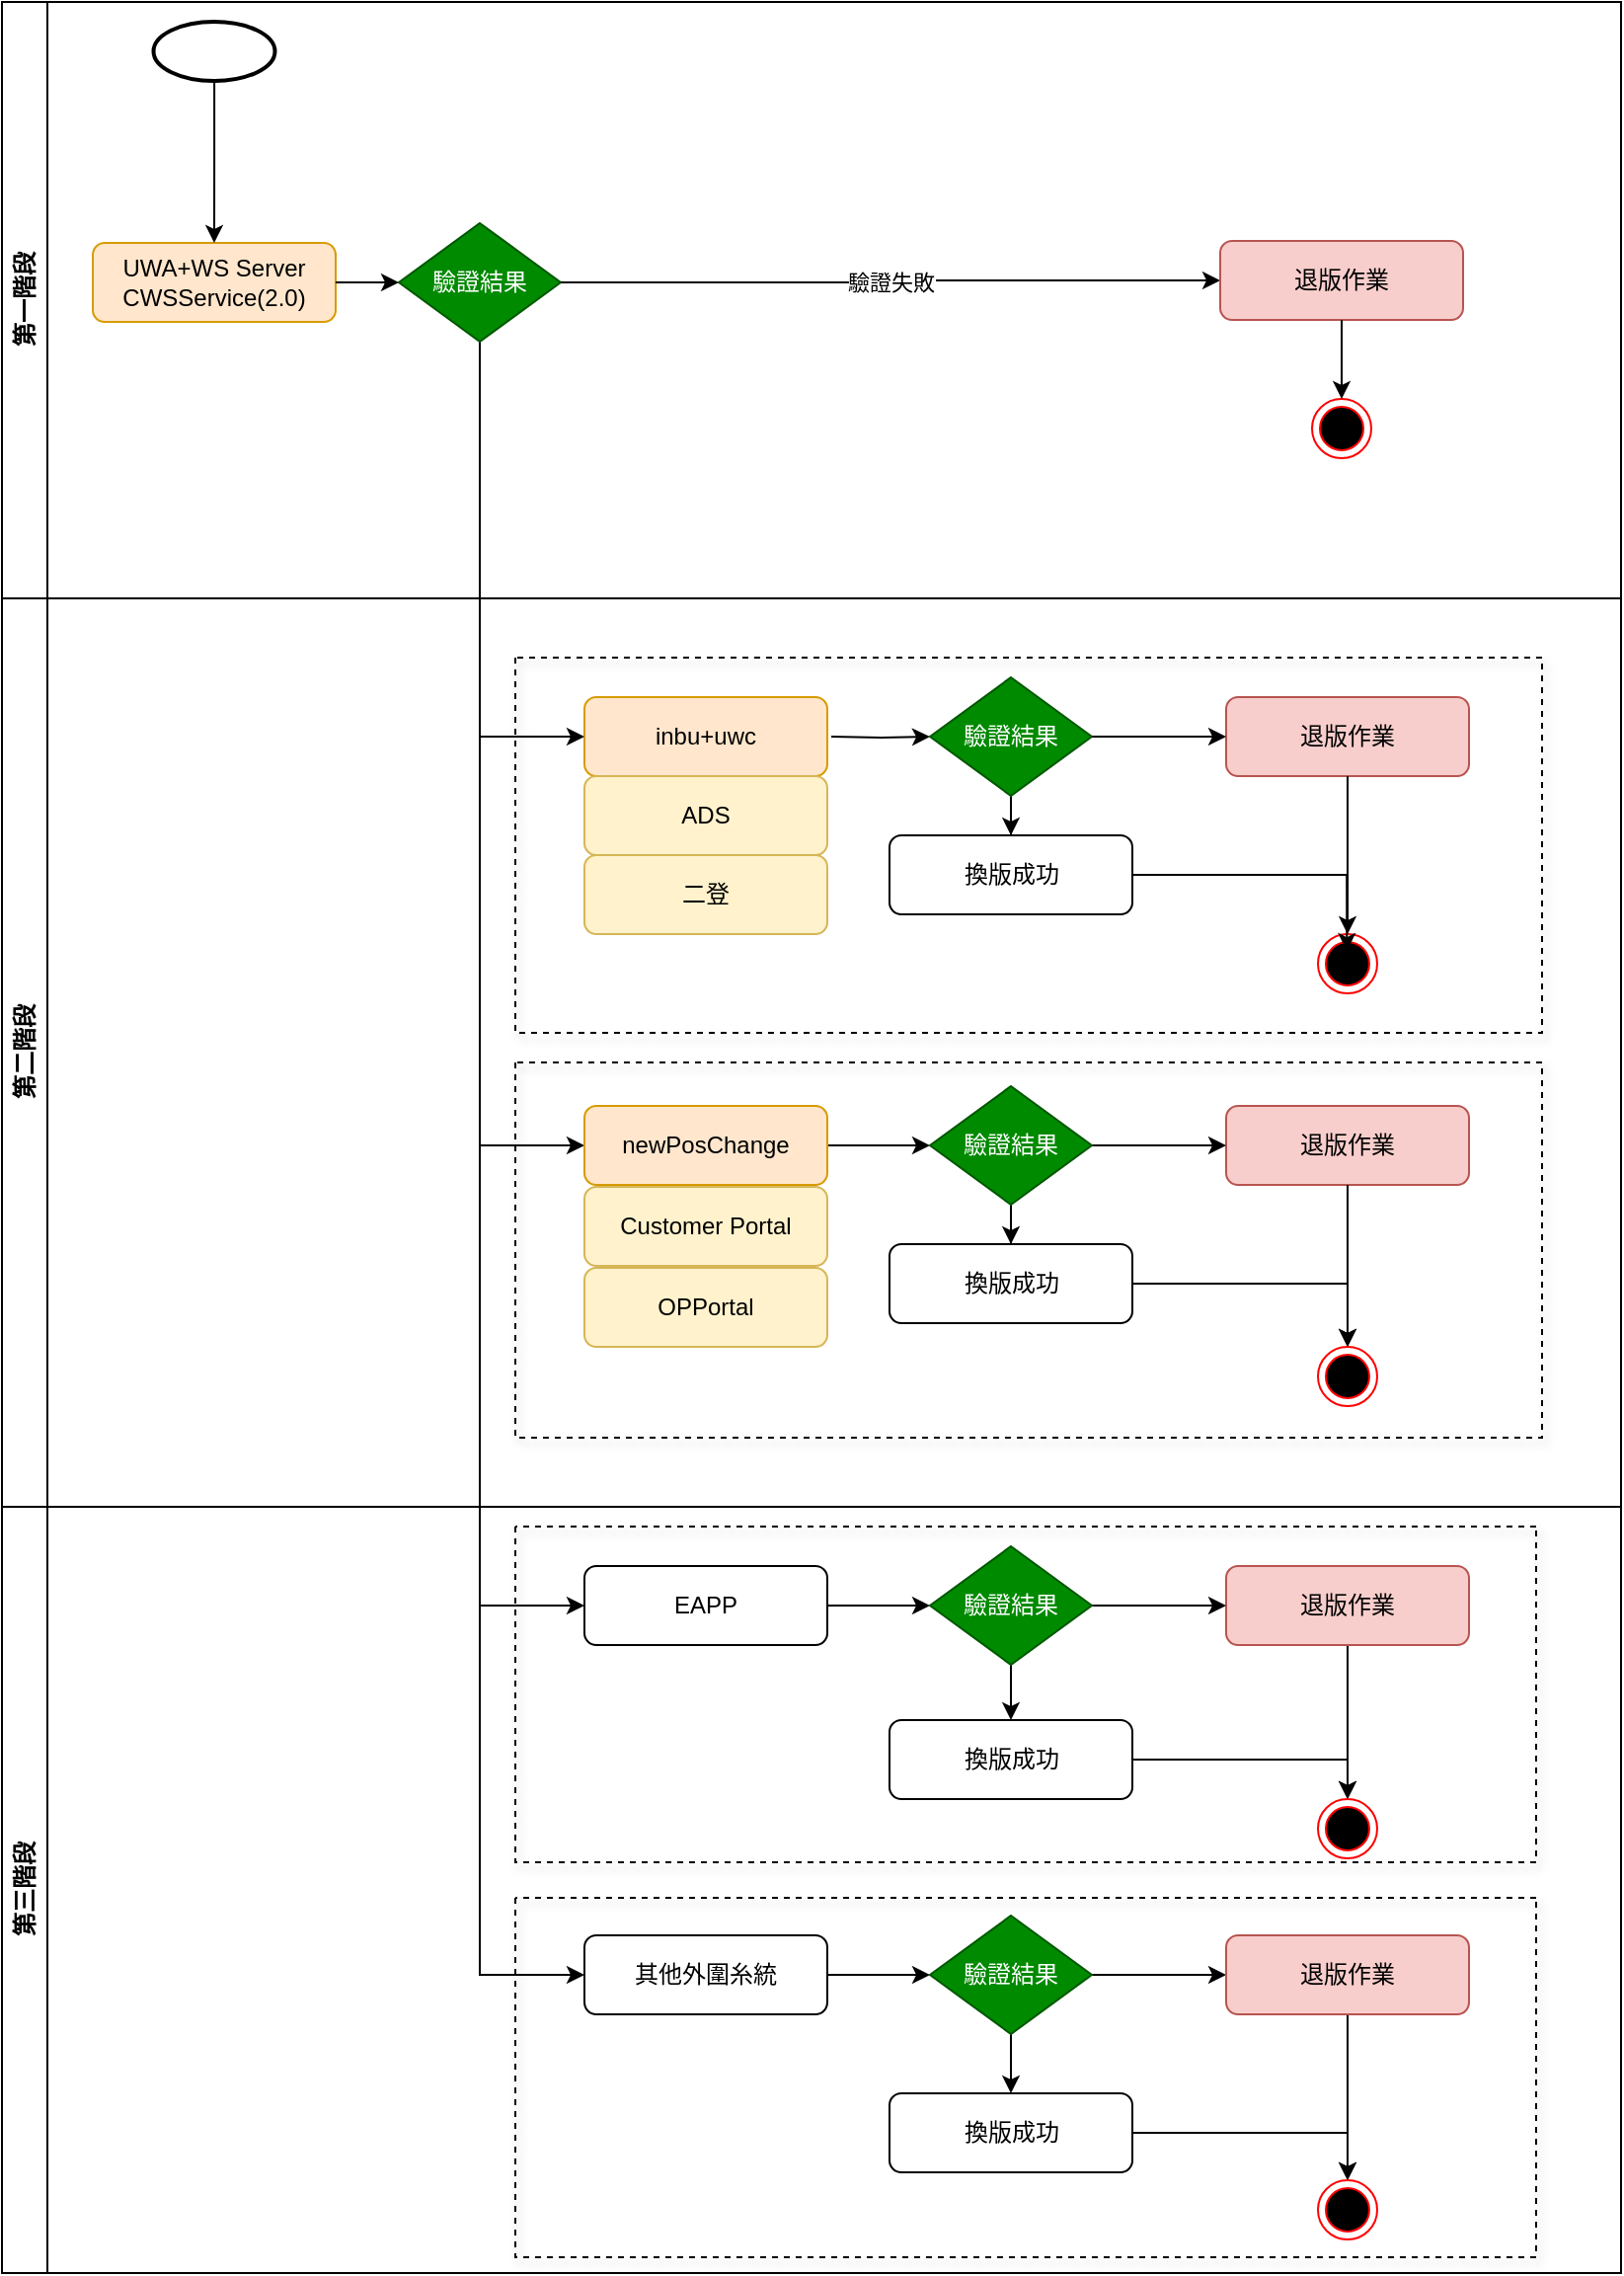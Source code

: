 <mxfile version="24.9.1">
  <diagram id="C5RBs43oDa-KdzZeNtuy" name="Page-1">
    <mxGraphModel dx="1593" dy="853" grid="1" gridSize="10" guides="1" tooltips="1" connect="1" arrows="1" fold="1" page="1" pageScale="1" pageWidth="827" pageHeight="1169" math="0" shadow="0">
      <root>
        <mxCell id="WIyWlLk6GJQsqaUBKTNV-0" />
        <mxCell id="WIyWlLk6GJQsqaUBKTNV-1" parent="WIyWlLk6GJQsqaUBKTNV-0" />
        <mxCell id="SWPrqackAz6YK81M5vLL-109" value="UWA+WS Server&lt;div&gt;CWSService(2.0)&lt;/div&gt;" style="rounded=1;whiteSpace=wrap;html=1;fontSize=12;glass=0;strokeWidth=1;shadow=0;fillColor=#ffe6cc;strokeColor=#d79b00;" vertex="1" parent="WIyWlLk6GJQsqaUBKTNV-1">
          <mxGeometry x="49.0" y="132" width="123.0" height="40" as="geometry" />
        </mxCell>
        <mxCell id="SWPrqackAz6YK81M5vLL-110" style="edgeStyle=orthogonalEdgeStyle;rounded=0;orthogonalLoop=1;jettySize=auto;html=1;entryX=0.5;entryY=0;entryDx=0;entryDy=0;" edge="1" parent="WIyWlLk6GJQsqaUBKTNV-1" source="SWPrqackAz6YK81M5vLL-111" target="SWPrqackAz6YK81M5vLL-109">
          <mxGeometry relative="1" as="geometry" />
        </mxCell>
        <mxCell id="SWPrqackAz6YK81M5vLL-115" style="edgeStyle=orthogonalEdgeStyle;rounded=0;orthogonalLoop=1;jettySize=auto;html=1;entryX=0;entryY=0.5;entryDx=0;entryDy=0;exitX=0.5;exitY=1;exitDx=0;exitDy=0;" edge="1" parent="WIyWlLk6GJQsqaUBKTNV-1" source="SWPrqackAz6YK81M5vLL-123" target="SWPrqackAz6YK81M5vLL-120">
          <mxGeometry relative="1" as="geometry" />
        </mxCell>
        <mxCell id="SWPrqackAz6YK81M5vLL-116" style="edgeStyle=orthogonalEdgeStyle;rounded=0;orthogonalLoop=1;jettySize=auto;html=1;entryX=0;entryY=0.5;entryDx=0;entryDy=0;exitX=0.5;exitY=1;exitDx=0;exitDy=0;" edge="1" parent="WIyWlLk6GJQsqaUBKTNV-1" source="SWPrqackAz6YK81M5vLL-123" target="SWPrqackAz6YK81M5vLL-121">
          <mxGeometry relative="1" as="geometry" />
        </mxCell>
        <mxCell id="SWPrqackAz6YK81M5vLL-117" style="edgeStyle=orthogonalEdgeStyle;rounded=0;orthogonalLoop=1;jettySize=auto;html=1;entryX=0;entryY=0.5;entryDx=0;entryDy=0;exitX=0.5;exitY=1;exitDx=0;exitDy=0;" edge="1" parent="WIyWlLk6GJQsqaUBKTNV-1" source="SWPrqackAz6YK81M5vLL-123" target="SWPrqackAz6YK81M5vLL-122">
          <mxGeometry relative="1" as="geometry" />
        </mxCell>
        <mxCell id="SWPrqackAz6YK81M5vLL-118" value="inbu+uwc" style="rounded=1;whiteSpace=wrap;html=1;fontSize=12;glass=0;strokeWidth=1;shadow=0;fillColor=#ffe6cc;strokeColor=#d79b00;" vertex="1" parent="WIyWlLk6GJQsqaUBKTNV-1">
          <mxGeometry x="298.0" y="362" width="123.0" height="40" as="geometry" />
        </mxCell>
        <mxCell id="SWPrqackAz6YK81M5vLL-119" style="rounded=0;orthogonalLoop=1;jettySize=auto;html=1;entryX=0;entryY=0.5;entryDx=0;entryDy=0;edgeStyle=orthogonalEdgeStyle;exitX=0.5;exitY=1;exitDx=0;exitDy=0;" edge="1" parent="WIyWlLk6GJQsqaUBKTNV-1" source="SWPrqackAz6YK81M5vLL-123" target="SWPrqackAz6YK81M5vLL-118">
          <mxGeometry relative="1" as="geometry" />
        </mxCell>
        <mxCell id="SWPrqackAz6YK81M5vLL-152" style="edgeStyle=orthogonalEdgeStyle;rounded=0;orthogonalLoop=1;jettySize=auto;html=1;entryX=0;entryY=0.5;entryDx=0;entryDy=0;" edge="1" parent="WIyWlLk6GJQsqaUBKTNV-1" source="SWPrqackAz6YK81M5vLL-120" target="SWPrqackAz6YK81M5vLL-150">
          <mxGeometry relative="1" as="geometry" />
        </mxCell>
        <mxCell id="SWPrqackAz6YK81M5vLL-120" value="newPosChange" style="rounded=1;whiteSpace=wrap;html=1;fontSize=12;glass=0;strokeWidth=1;shadow=0;fillColor=#ffe6cc;strokeColor=#d79b00;" vertex="1" parent="WIyWlLk6GJQsqaUBKTNV-1">
          <mxGeometry x="298.0" y="569" width="123.0" height="40" as="geometry" />
        </mxCell>
        <mxCell id="SWPrqackAz6YK81M5vLL-203" style="edgeStyle=orthogonalEdgeStyle;rounded=0;orthogonalLoop=1;jettySize=auto;html=1;entryX=0;entryY=0.5;entryDx=0;entryDy=0;" edge="1" parent="WIyWlLk6GJQsqaUBKTNV-1" source="SWPrqackAz6YK81M5vLL-121" target="SWPrqackAz6YK81M5vLL-199">
          <mxGeometry relative="1" as="geometry" />
        </mxCell>
        <mxCell id="SWPrqackAz6YK81M5vLL-121" value="EAPP" style="rounded=1;whiteSpace=wrap;html=1;fontSize=12;glass=0;strokeWidth=1;shadow=0;" vertex="1" parent="WIyWlLk6GJQsqaUBKTNV-1">
          <mxGeometry x="298.0" y="802" width="123.0" height="40" as="geometry" />
        </mxCell>
        <mxCell id="SWPrqackAz6YK81M5vLL-123" value="驗證結果" style="rhombus;whiteSpace=wrap;html=1;fillColor=#008a00;fontColor=#ffffff;strokeColor=#005700;" vertex="1" parent="WIyWlLk6GJQsqaUBKTNV-1">
          <mxGeometry x="204" y="122" width="82" height="60" as="geometry" />
        </mxCell>
        <mxCell id="SWPrqackAz6YK81M5vLL-127" value="驗證失敗" style="edgeStyle=orthogonalEdgeStyle;rounded=0;orthogonalLoop=1;jettySize=auto;html=1;entryX=0;entryY=0.5;entryDx=0;entryDy=0;" edge="1" parent="WIyWlLk6GJQsqaUBKTNV-1" source="SWPrqackAz6YK81M5vLL-123" target="SWPrqackAz6YK81M5vLL-124">
          <mxGeometry relative="1" as="geometry" />
        </mxCell>
        <mxCell id="SWPrqackAz6YK81M5vLL-228" value="" style="edgeStyle=orthogonalEdgeStyle;rounded=0;orthogonalLoop=1;jettySize=auto;html=1;" edge="1" parent="WIyWlLk6GJQsqaUBKTNV-1" source="SWPrqackAz6YK81M5vLL-128" target="SWPrqackAz6YK81M5vLL-129">
          <mxGeometry relative="1" as="geometry" />
        </mxCell>
        <mxCell id="SWPrqackAz6YK81M5vLL-128" value="&lt;span style=&quot;text-align: left;&quot;&gt;Customer Portal&lt;/span&gt;" style="rounded=1;whiteSpace=wrap;html=1;fontSize=12;glass=0;strokeWidth=1;shadow=0;fillColor=#fff2cc;strokeColor=#d6b656;" vertex="1" parent="WIyWlLk6GJQsqaUBKTNV-1">
          <mxGeometry x="298.0" y="610" width="123.0" height="40" as="geometry" />
        </mxCell>
        <mxCell id="SWPrqackAz6YK81M5vLL-137" style="edgeStyle=orthogonalEdgeStyle;rounded=0;orthogonalLoop=1;jettySize=auto;html=1;" edge="1" parent="WIyWlLk6GJQsqaUBKTNV-1" target="SWPrqackAz6YK81M5vLL-136">
          <mxGeometry relative="1" as="geometry">
            <mxPoint x="423" y="382" as="sourcePoint" />
          </mxGeometry>
        </mxCell>
        <mxCell id="SWPrqackAz6YK81M5vLL-141" style="rounded=0;orthogonalLoop=1;jettySize=auto;html=1;elbow=vertical;entryX=0;entryY=0.5;entryDx=0;entryDy=0;exitX=1;exitY=0.5;exitDx=0;exitDy=0;" edge="1" parent="WIyWlLk6GJQsqaUBKTNV-1" source="SWPrqackAz6YK81M5vLL-109" target="SWPrqackAz6YK81M5vLL-123">
          <mxGeometry relative="1" as="geometry" />
        </mxCell>
        <mxCell id="SWPrqackAz6YK81M5vLL-145" value="第一階段" style="swimlane;horizontal=0;whiteSpace=wrap;html=1;" vertex="1" parent="WIyWlLk6GJQsqaUBKTNV-1">
          <mxGeometry x="3" y="10" width="820" height="302" as="geometry" />
        </mxCell>
        <mxCell id="SWPrqackAz6YK81M5vLL-124" value="退版作業" style="rounded=1;whiteSpace=wrap;html=1;fontSize=12;glass=0;strokeWidth=1;shadow=0;fillColor=#f8cecc;strokeColor=#b85450;" vertex="1" parent="SWPrqackAz6YK81M5vLL-145">
          <mxGeometry x="617" y="121" width="123.0" height="40" as="geometry" />
        </mxCell>
        <mxCell id="SWPrqackAz6YK81M5vLL-125" value="" style="ellipse;html=1;shape=endState;fillColor=#000000;strokeColor=#ff0000;" vertex="1" parent="SWPrqackAz6YK81M5vLL-145">
          <mxGeometry x="663.5" y="201" width="30" height="30" as="geometry" />
        </mxCell>
        <mxCell id="SWPrqackAz6YK81M5vLL-126" style="edgeStyle=orthogonalEdgeStyle;rounded=0;orthogonalLoop=1;jettySize=auto;html=1;entryX=0.5;entryY=0;entryDx=0;entryDy=0;" edge="1" parent="SWPrqackAz6YK81M5vLL-145" source="SWPrqackAz6YK81M5vLL-124" target="SWPrqackAz6YK81M5vLL-125">
          <mxGeometry relative="1" as="geometry" />
        </mxCell>
        <mxCell id="SWPrqackAz6YK81M5vLL-111" value="" style="strokeWidth=2;html=1;shape=mxgraph.flowchart.start_1;whiteSpace=wrap;" vertex="1" parent="SWPrqackAz6YK81M5vLL-145">
          <mxGeometry x="76.75" y="10" width="61.5" height="30" as="geometry" />
        </mxCell>
        <mxCell id="SWPrqackAz6YK81M5vLL-146" value="第二階段" style="swimlane;horizontal=0;whiteSpace=wrap;html=1;" vertex="1" parent="WIyWlLk6GJQsqaUBKTNV-1">
          <mxGeometry x="3" y="312" width="820" height="460" as="geometry" />
        </mxCell>
        <mxCell id="SWPrqackAz6YK81M5vLL-147" value="退版作業" style="rounded=1;whiteSpace=wrap;html=1;fontSize=12;glass=0;strokeWidth=1;shadow=0;fillColor=#f8cecc;strokeColor=#b85450;" vertex="1" parent="SWPrqackAz6YK81M5vLL-146">
          <mxGeometry x="620" y="257" width="123.0" height="40" as="geometry" />
        </mxCell>
        <mxCell id="SWPrqackAz6YK81M5vLL-149" style="edgeStyle=orthogonalEdgeStyle;rounded=0;orthogonalLoop=1;jettySize=auto;html=1;entryX=0.5;entryY=0;entryDx=0;entryDy=0;" edge="1" parent="SWPrqackAz6YK81M5vLL-146" source="SWPrqackAz6YK81M5vLL-147" target="SWPrqackAz6YK81M5vLL-148">
          <mxGeometry relative="1" as="geometry" />
        </mxCell>
        <mxCell id="SWPrqackAz6YK81M5vLL-134" value="二登" style="rounded=1;whiteSpace=wrap;html=1;fontSize=12;glass=0;strokeWidth=1;shadow=0;fillColor=#fff2cc;strokeColor=#d6b656;" vertex="1" parent="SWPrqackAz6YK81M5vLL-146">
          <mxGeometry x="295.0" y="130" width="123.0" height="40" as="geometry" />
        </mxCell>
        <mxCell id="SWPrqackAz6YK81M5vLL-133" value="ADS" style="rounded=1;whiteSpace=wrap;html=1;fontSize=12;glass=0;strokeWidth=1;shadow=0;fillColor=#fff2cc;strokeColor=#d6b656;" vertex="1" parent="SWPrqackAz6YK81M5vLL-146">
          <mxGeometry x="295.0" y="90" width="123.0" height="40" as="geometry" />
        </mxCell>
        <mxCell id="SWPrqackAz6YK81M5vLL-191" style="edgeStyle=orthogonalEdgeStyle;rounded=0;orthogonalLoop=1;jettySize=auto;html=1;entryX=0.5;entryY=0;entryDx=0;entryDy=0;" edge="1" parent="SWPrqackAz6YK81M5vLL-146" source="SWPrqackAz6YK81M5vLL-136" target="SWPrqackAz6YK81M5vLL-189">
          <mxGeometry relative="1" as="geometry" />
        </mxCell>
        <mxCell id="SWPrqackAz6YK81M5vLL-136" value="驗證結果" style="rhombus;whiteSpace=wrap;html=1;fillColor=#008a00;fontColor=#ffffff;strokeColor=#005700;" vertex="1" parent="SWPrqackAz6YK81M5vLL-146">
          <mxGeometry x="470.0" y="40" width="82" height="60" as="geometry" />
        </mxCell>
        <mxCell id="SWPrqackAz6YK81M5vLL-139" value="退版作業" style="rounded=1;whiteSpace=wrap;html=1;fontSize=12;glass=0;strokeWidth=1;shadow=0;fillColor=#f8cecc;strokeColor=#b85450;" vertex="1" parent="SWPrqackAz6YK81M5vLL-146">
          <mxGeometry x="620" y="50" width="123.0" height="40" as="geometry" />
        </mxCell>
        <mxCell id="SWPrqackAz6YK81M5vLL-135" style="edgeStyle=orthogonalEdgeStyle;rounded=0;orthogonalLoop=1;jettySize=auto;html=1;entryX=0;entryY=0.5;entryDx=0;entryDy=0;" edge="1" parent="SWPrqackAz6YK81M5vLL-146" source="SWPrqackAz6YK81M5vLL-136" target="SWPrqackAz6YK81M5vLL-139">
          <mxGeometry relative="1" as="geometry" />
        </mxCell>
        <mxCell id="SWPrqackAz6YK81M5vLL-138" style="edgeStyle=orthogonalEdgeStyle;rounded=0;orthogonalLoop=1;jettySize=auto;html=1;entryX=0.5;entryY=0;entryDx=0;entryDy=0;" edge="1" parent="SWPrqackAz6YK81M5vLL-146" source="SWPrqackAz6YK81M5vLL-139" target="SWPrqackAz6YK81M5vLL-140">
          <mxGeometry relative="1" as="geometry" />
        </mxCell>
        <mxCell id="SWPrqackAz6YK81M5vLL-129" value="&lt;div style=&quot;text-align: left;&quot;&gt;&lt;span style=&quot;background-color: initial;&quot;&gt;OPPortal&lt;/span&gt;&lt;/div&gt;" style="rounded=1;whiteSpace=wrap;html=1;fontSize=12;glass=0;strokeWidth=1;shadow=0;fillColor=#fff2cc;strokeColor=#d6b656;" vertex="1" parent="SWPrqackAz6YK81M5vLL-146">
          <mxGeometry x="295.0" y="339" width="123.0" height="40" as="geometry" />
        </mxCell>
        <mxCell id="SWPrqackAz6YK81M5vLL-153" style="edgeStyle=orthogonalEdgeStyle;rounded=0;orthogonalLoop=1;jettySize=auto;html=1;" edge="1" parent="SWPrqackAz6YK81M5vLL-146" source="SWPrqackAz6YK81M5vLL-150" target="SWPrqackAz6YK81M5vLL-147">
          <mxGeometry relative="1" as="geometry" />
        </mxCell>
        <mxCell id="SWPrqackAz6YK81M5vLL-197" style="edgeStyle=orthogonalEdgeStyle;rounded=0;orthogonalLoop=1;jettySize=auto;html=1;entryX=0.5;entryY=0;entryDx=0;entryDy=0;" edge="1" parent="SWPrqackAz6YK81M5vLL-146" source="SWPrqackAz6YK81M5vLL-150" target="SWPrqackAz6YK81M5vLL-193">
          <mxGeometry relative="1" as="geometry" />
        </mxCell>
        <mxCell id="SWPrqackAz6YK81M5vLL-150" value="驗證結果" style="rhombus;whiteSpace=wrap;html=1;fillColor=#008a00;fontColor=#ffffff;strokeColor=#005700;" vertex="1" parent="SWPrqackAz6YK81M5vLL-146">
          <mxGeometry x="470.0" y="247" width="82" height="60" as="geometry" />
        </mxCell>
        <mxCell id="SWPrqackAz6YK81M5vLL-189" value="換版成功" style="rounded=1;whiteSpace=wrap;html=1;fontSize=12;glass=0;strokeWidth=1;shadow=0;" vertex="1" parent="SWPrqackAz6YK81M5vLL-146">
          <mxGeometry x="449.5" y="120" width="123.0" height="40" as="geometry" />
        </mxCell>
        <mxCell id="SWPrqackAz6YK81M5vLL-201" style="edgeStyle=orthogonalEdgeStyle;rounded=0;orthogonalLoop=1;jettySize=auto;html=1;entryX=0.5;entryY=0;entryDx=0;entryDy=0;" edge="1" parent="SWPrqackAz6YK81M5vLL-146" source="SWPrqackAz6YK81M5vLL-193" target="SWPrqackAz6YK81M5vLL-148">
          <mxGeometry relative="1" as="geometry" />
        </mxCell>
        <mxCell id="SWPrqackAz6YK81M5vLL-193" value="換版成功" style="rounded=1;whiteSpace=wrap;html=1;fontSize=12;glass=0;strokeWidth=1;shadow=0;" vertex="1" parent="SWPrqackAz6YK81M5vLL-146">
          <mxGeometry x="449.5" y="327" width="123.0" height="40" as="geometry" />
        </mxCell>
        <mxCell id="SWPrqackAz6YK81M5vLL-198" value="" style="swimlane;startSize=0;dashed=1;shadow=1;rounded=1;" vertex="1" parent="SWPrqackAz6YK81M5vLL-146">
          <mxGeometry x="260" y="30" width="520" height="190" as="geometry" />
        </mxCell>
        <mxCell id="SWPrqackAz6YK81M5vLL-140" value="" style="ellipse;html=1;shape=endState;fillColor=#000000;strokeColor=#ff0000;" vertex="1" parent="SWPrqackAz6YK81M5vLL-198">
          <mxGeometry x="406.5" y="140" width="30" height="30" as="geometry" />
        </mxCell>
        <mxCell id="SWPrqackAz6YK81M5vLL-200" value="" style="swimlane;startSize=0;dashed=1;shadow=1;rounded=1;" vertex="1" parent="SWPrqackAz6YK81M5vLL-146">
          <mxGeometry x="260" y="235" width="520" height="190" as="geometry" />
        </mxCell>
        <mxCell id="SWPrqackAz6YK81M5vLL-148" value="" style="ellipse;html=1;shape=endState;fillColor=#000000;strokeColor=#ff0000;" vertex="1" parent="SWPrqackAz6YK81M5vLL-200">
          <mxGeometry x="406.5" y="144" width="30" height="30" as="geometry" />
        </mxCell>
        <mxCell id="SWPrqackAz6YK81M5vLL-202" style="edgeStyle=orthogonalEdgeStyle;rounded=0;orthogonalLoop=1;jettySize=auto;html=1;entryX=0.488;entryY=0.284;entryDx=0;entryDy=0;entryPerimeter=0;" edge="1" parent="SWPrqackAz6YK81M5vLL-146" source="SWPrqackAz6YK81M5vLL-189" target="SWPrqackAz6YK81M5vLL-140">
          <mxGeometry relative="1" as="geometry" />
        </mxCell>
        <mxCell id="SWPrqackAz6YK81M5vLL-187" value="第三階段" style="swimlane;horizontal=0;whiteSpace=wrap;html=1;" vertex="1" parent="WIyWlLk6GJQsqaUBKTNV-1">
          <mxGeometry x="3" y="772" width="820" height="388" as="geometry" />
        </mxCell>
        <mxCell id="SWPrqackAz6YK81M5vLL-112" style="edgeStyle=orthogonalEdgeStyle;rounded=0;orthogonalLoop=1;jettySize=auto;html=1;entryX=0.5;entryY=0;entryDx=0;entryDy=0;" edge="1" parent="SWPrqackAz6YK81M5vLL-187" source="SWPrqackAz6YK81M5vLL-113" target="SWPrqackAz6YK81M5vLL-114">
          <mxGeometry relative="1" as="geometry" />
        </mxCell>
        <mxCell id="SWPrqackAz6YK81M5vLL-113" value="退版作業" style="rounded=1;whiteSpace=wrap;html=1;fontSize=12;glass=0;strokeWidth=1;shadow=0;fillColor=#f8cecc;strokeColor=#b85450;" vertex="1" parent="SWPrqackAz6YK81M5vLL-187">
          <mxGeometry x="620" y="30" width="123.0" height="40" as="geometry" />
        </mxCell>
        <mxCell id="SWPrqackAz6YK81M5vLL-204" value="" style="edgeStyle=orthogonalEdgeStyle;rounded=0;orthogonalLoop=1;jettySize=auto;html=1;" edge="1" parent="SWPrqackAz6YK81M5vLL-187" source="SWPrqackAz6YK81M5vLL-199" target="SWPrqackAz6YK81M5vLL-113">
          <mxGeometry relative="1" as="geometry" />
        </mxCell>
        <mxCell id="SWPrqackAz6YK81M5vLL-207" style="edgeStyle=orthogonalEdgeStyle;rounded=0;orthogonalLoop=1;jettySize=auto;html=1;entryX=0.5;entryY=0;entryDx=0;entryDy=0;" edge="1" parent="SWPrqackAz6YK81M5vLL-187" source="SWPrqackAz6YK81M5vLL-199" target="SWPrqackAz6YK81M5vLL-132">
          <mxGeometry relative="1" as="geometry" />
        </mxCell>
        <mxCell id="SWPrqackAz6YK81M5vLL-199" value="驗證結果" style="rhombus;whiteSpace=wrap;html=1;fillColor=#008a00;fontColor=#ffffff;strokeColor=#005700;" vertex="1" parent="SWPrqackAz6YK81M5vLL-187">
          <mxGeometry x="470.0" y="20" width="82" height="60" as="geometry" />
        </mxCell>
        <mxCell id="SWPrqackAz6YK81M5vLL-210" style="edgeStyle=orthogonalEdgeStyle;rounded=0;orthogonalLoop=1;jettySize=auto;html=1;entryX=0;entryY=0.5;entryDx=0;entryDy=0;" edge="1" parent="SWPrqackAz6YK81M5vLL-187" source="SWPrqackAz6YK81M5vLL-122" target="SWPrqackAz6YK81M5vLL-209">
          <mxGeometry relative="1" as="geometry" />
        </mxCell>
        <mxCell id="SWPrqackAz6YK81M5vLL-122" value="其他外圍糸統" style="rounded=1;whiteSpace=wrap;html=1;fontSize=12;glass=0;strokeWidth=1;shadow=0;" vertex="1" parent="SWPrqackAz6YK81M5vLL-187">
          <mxGeometry x="295" y="217" width="123.0" height="40" as="geometry" />
        </mxCell>
        <mxCell id="SWPrqackAz6YK81M5vLL-224" style="edgeStyle=orthogonalEdgeStyle;rounded=0;orthogonalLoop=1;jettySize=auto;html=1;entryX=0.5;entryY=0;entryDx=0;entryDy=0;" edge="1" parent="SWPrqackAz6YK81M5vLL-187" source="SWPrqackAz6YK81M5vLL-132" target="SWPrqackAz6YK81M5vLL-114">
          <mxGeometry relative="1" as="geometry" />
        </mxCell>
        <mxCell id="SWPrqackAz6YK81M5vLL-132" value="換版成功" style="rounded=1;whiteSpace=wrap;html=1;fontSize=12;glass=0;strokeWidth=1;shadow=0;" vertex="1" parent="SWPrqackAz6YK81M5vLL-187">
          <mxGeometry x="449.5" y="108" width="123.0" height="40" as="geometry" />
        </mxCell>
        <mxCell id="SWPrqackAz6YK81M5vLL-213" style="edgeStyle=orthogonalEdgeStyle;rounded=0;orthogonalLoop=1;jettySize=auto;html=1;" edge="1" parent="SWPrqackAz6YK81M5vLL-187" source="SWPrqackAz6YK81M5vLL-209" target="SWPrqackAz6YK81M5vLL-212">
          <mxGeometry relative="1" as="geometry" />
        </mxCell>
        <mxCell id="SWPrqackAz6YK81M5vLL-217" style="edgeStyle=orthogonalEdgeStyle;rounded=0;orthogonalLoop=1;jettySize=auto;html=1;" edge="1" parent="SWPrqackAz6YK81M5vLL-187" source="SWPrqackAz6YK81M5vLL-209" target="SWPrqackAz6YK81M5vLL-215">
          <mxGeometry relative="1" as="geometry" />
        </mxCell>
        <mxCell id="SWPrqackAz6YK81M5vLL-209" value="驗證結果" style="rhombus;whiteSpace=wrap;html=1;fillColor=#008a00;fontColor=#ffffff;strokeColor=#005700;" vertex="1" parent="SWPrqackAz6YK81M5vLL-187">
          <mxGeometry x="470.0" y="207" width="82" height="60" as="geometry" />
        </mxCell>
        <mxCell id="SWPrqackAz6YK81M5vLL-225" style="edgeStyle=orthogonalEdgeStyle;rounded=0;orthogonalLoop=1;jettySize=auto;html=1;entryX=0.5;entryY=0;entryDx=0;entryDy=0;" edge="1" parent="SWPrqackAz6YK81M5vLL-187" source="SWPrqackAz6YK81M5vLL-212" target="SWPrqackAz6YK81M5vLL-216">
          <mxGeometry relative="1" as="geometry" />
        </mxCell>
        <mxCell id="SWPrqackAz6YK81M5vLL-212" value="換版成功" style="rounded=1;whiteSpace=wrap;html=1;fontSize=12;glass=0;strokeWidth=1;shadow=0;" vertex="1" parent="SWPrqackAz6YK81M5vLL-187">
          <mxGeometry x="449.5" y="297" width="123.0" height="40" as="geometry" />
        </mxCell>
        <mxCell id="SWPrqackAz6YK81M5vLL-214" style="edgeStyle=orthogonalEdgeStyle;rounded=0;orthogonalLoop=1;jettySize=auto;html=1;entryX=0.5;entryY=0;entryDx=0;entryDy=0;" edge="1" parent="SWPrqackAz6YK81M5vLL-187" source="SWPrqackAz6YK81M5vLL-215" target="SWPrqackAz6YK81M5vLL-216">
          <mxGeometry relative="1" as="geometry" />
        </mxCell>
        <mxCell id="SWPrqackAz6YK81M5vLL-215" value="退版作業" style="rounded=1;whiteSpace=wrap;html=1;fontSize=12;glass=0;strokeWidth=1;shadow=0;fillColor=#f8cecc;strokeColor=#b85450;" vertex="1" parent="SWPrqackAz6YK81M5vLL-187">
          <mxGeometry x="620" y="217" width="123.0" height="40" as="geometry" />
        </mxCell>
        <mxCell id="SWPrqackAz6YK81M5vLL-216" value="" style="ellipse;html=1;shape=endState;fillColor=#000000;strokeColor=#ff0000;" vertex="1" parent="SWPrqackAz6YK81M5vLL-187">
          <mxGeometry x="666.5" y="341" width="30" height="30" as="geometry" />
        </mxCell>
        <mxCell id="SWPrqackAz6YK81M5vLL-218" value="" style="swimlane;startSize=0;dashed=1;shadow=1;rounded=1;" vertex="1" parent="SWPrqackAz6YK81M5vLL-187">
          <mxGeometry x="260" y="10" width="517" height="170" as="geometry" />
        </mxCell>
        <mxCell id="SWPrqackAz6YK81M5vLL-114" value="" style="ellipse;html=1;shape=endState;fillColor=#000000;strokeColor=#ff0000;" vertex="1" parent="SWPrqackAz6YK81M5vLL-218">
          <mxGeometry x="406.5" y="138" width="30" height="30" as="geometry" />
        </mxCell>
        <mxCell id="SWPrqackAz6YK81M5vLL-223" value="" style="swimlane;startSize=0;dashed=1;shadow=1;rounded=1;" vertex="1" parent="SWPrqackAz6YK81M5vLL-187">
          <mxGeometry x="260" y="198" width="517" height="182" as="geometry" />
        </mxCell>
      </root>
    </mxGraphModel>
  </diagram>
</mxfile>
